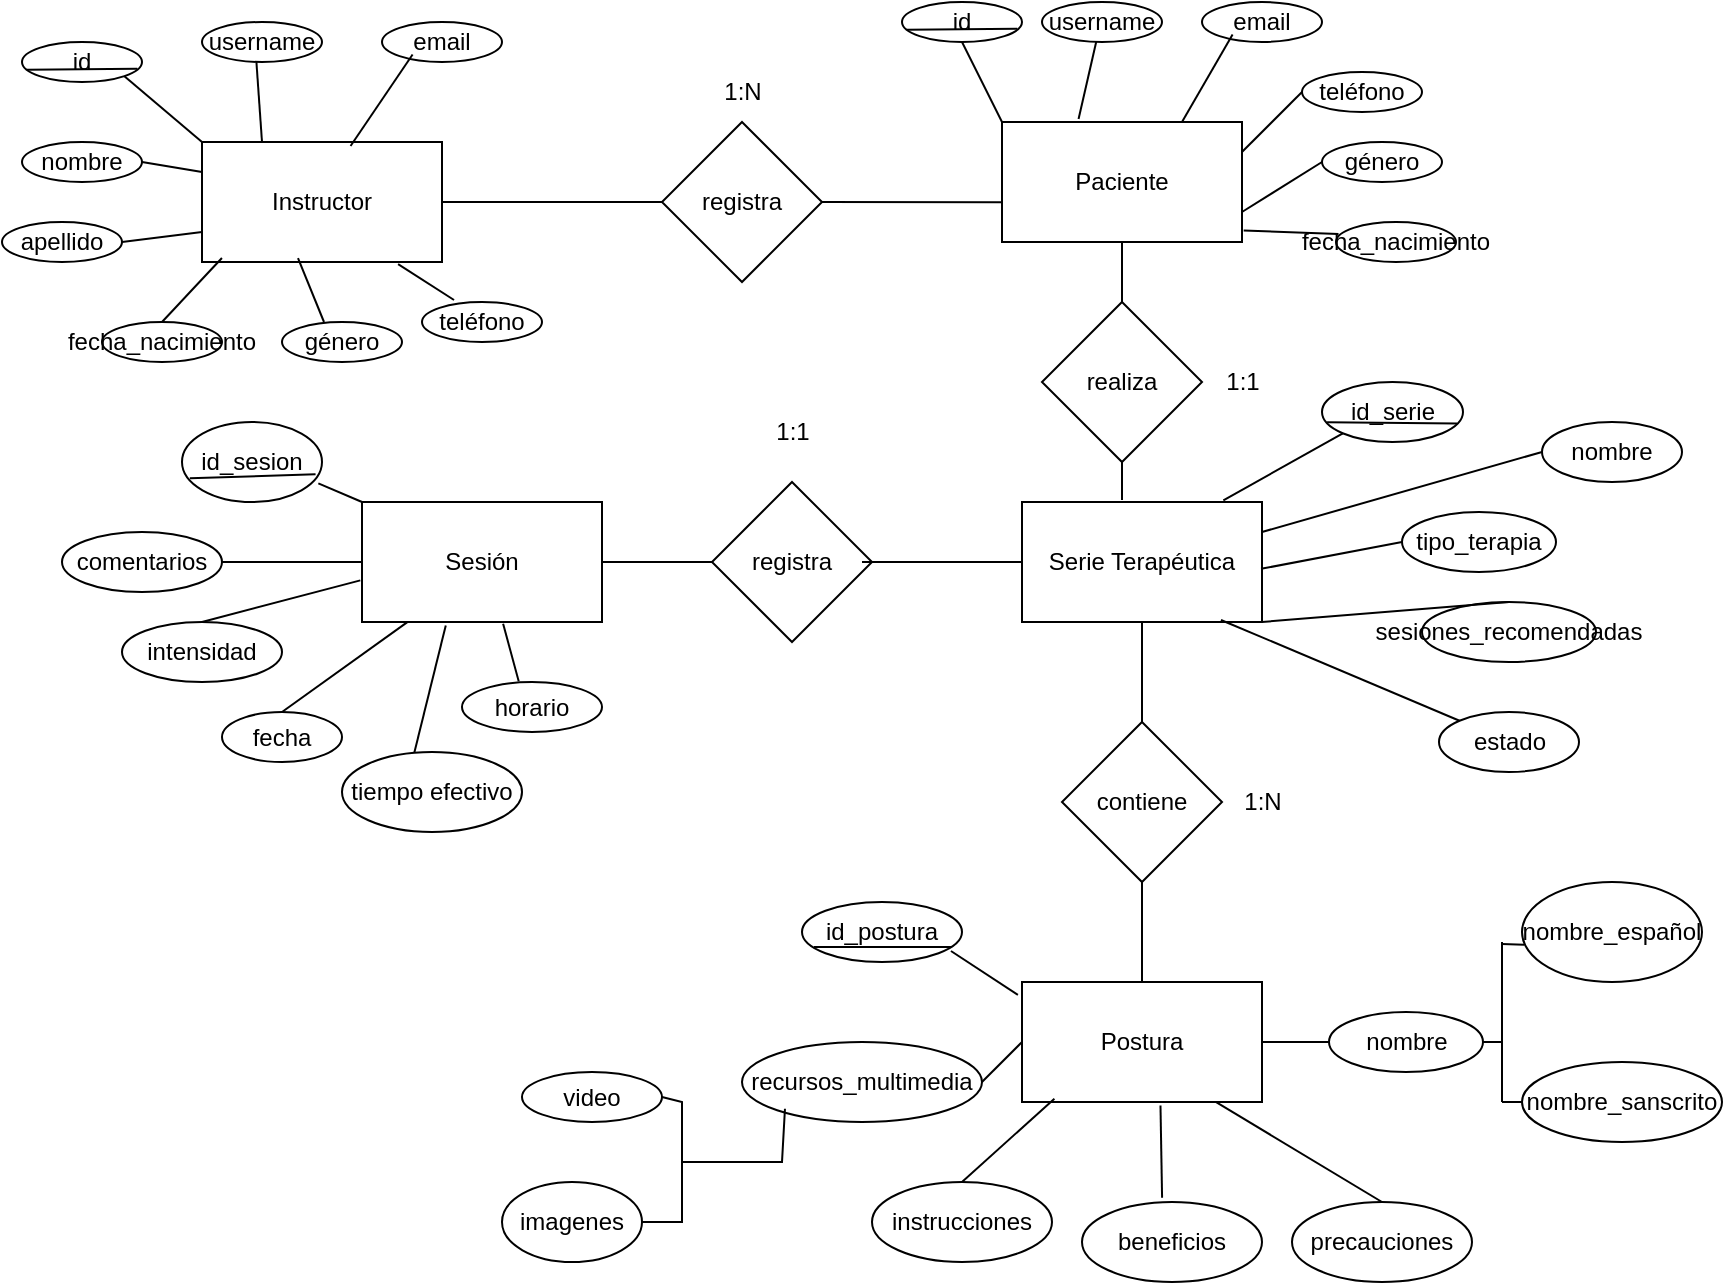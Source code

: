 <mxfile version="26.2.2" pages="3">
  <diagram id="hl80BxIk7lKvt0uo5H6d" name="MER">
    <mxGraphModel dx="1320" dy="802" grid="1" gridSize="10" guides="1" tooltips="1" connect="1" arrows="1" fold="1" page="1" pageScale="1" pageWidth="827" pageHeight="1169" math="0" shadow="0">
      <root>
        <mxCell id="0" />
        <mxCell id="1" parent="0" />
        <mxCell id="XtS6do64I6r_2xd_z1LR-1" value="Instructor" style="rounded=0;whiteSpace=wrap;html=1;" vertex="1" parent="1">
          <mxGeometry x="200" y="160" width="120" height="60" as="geometry" />
        </mxCell>
        <mxCell id="XtS6do64I6r_2xd_z1LR-2" value="id" style="ellipse;whiteSpace=wrap;html=1;" vertex="1" parent="1">
          <mxGeometry x="110" y="110" width="60" height="20" as="geometry" />
        </mxCell>
        <mxCell id="XtS6do64I6r_2xd_z1LR-3" value="username" style="ellipse;whiteSpace=wrap;html=1;" vertex="1" parent="1">
          <mxGeometry x="200" y="100" width="60" height="20" as="geometry" />
        </mxCell>
        <mxCell id="XtS6do64I6r_2xd_z1LR-6" value="email" style="ellipse;whiteSpace=wrap;html=1;" vertex="1" parent="1">
          <mxGeometry x="290" y="100" width="60" height="20" as="geometry" />
        </mxCell>
        <mxCell id="XtS6do64I6r_2xd_z1LR-7" value="nombre" style="ellipse;whiteSpace=wrap;html=1;" vertex="1" parent="1">
          <mxGeometry x="110" y="160" width="60" height="20" as="geometry" />
        </mxCell>
        <mxCell id="XtS6do64I6r_2xd_z1LR-8" value="apellido" style="ellipse;whiteSpace=wrap;html=1;" vertex="1" parent="1">
          <mxGeometry x="100" y="200" width="60" height="20" as="geometry" />
        </mxCell>
        <mxCell id="XtS6do64I6r_2xd_z1LR-9" value="fecha_nacimiento" style="ellipse;whiteSpace=wrap;html=1;" vertex="1" parent="1">
          <mxGeometry x="150" y="250" width="60" height="20" as="geometry" />
        </mxCell>
        <mxCell id="XtS6do64I6r_2xd_z1LR-11" value="género" style="ellipse;whiteSpace=wrap;html=1;" vertex="1" parent="1">
          <mxGeometry x="240" y="250" width="60" height="20" as="geometry" />
        </mxCell>
        <mxCell id="XtS6do64I6r_2xd_z1LR-12" value="teléfono" style="ellipse;whiteSpace=wrap;html=1;" vertex="1" parent="1">
          <mxGeometry x="310" y="240" width="60" height="20" as="geometry" />
        </mxCell>
        <mxCell id="XtS6do64I6r_2xd_z1LR-13" value="" style="endArrow=none;html=1;rounded=0;entryX=0.817;entryY=1.017;entryDx=0;entryDy=0;entryPerimeter=0;exitX=0.267;exitY=-0.05;exitDx=0;exitDy=0;exitPerimeter=0;" edge="1" parent="1" source="XtS6do64I6r_2xd_z1LR-12" target="XtS6do64I6r_2xd_z1LR-1">
          <mxGeometry width="50" height="50" relative="1" as="geometry">
            <mxPoint x="390" y="300" as="sourcePoint" />
            <mxPoint x="440" y="250" as="targetPoint" />
          </mxGeometry>
        </mxCell>
        <mxCell id="XtS6do64I6r_2xd_z1LR-14" value="" style="endArrow=none;html=1;rounded=0;entryX=0.4;entryY=0.967;entryDx=0;entryDy=0;entryPerimeter=0;exitX=0.35;exitY=0;exitDx=0;exitDy=0;exitPerimeter=0;" edge="1" parent="1" source="XtS6do64I6r_2xd_z1LR-11" target="XtS6do64I6r_2xd_z1LR-1">
          <mxGeometry width="50" height="50" relative="1" as="geometry">
            <mxPoint x="390" y="300" as="sourcePoint" />
            <mxPoint x="440" y="250" as="targetPoint" />
          </mxGeometry>
        </mxCell>
        <mxCell id="XtS6do64I6r_2xd_z1LR-15" value="" style="endArrow=none;html=1;rounded=0;entryX=0.083;entryY=0.967;entryDx=0;entryDy=0;entryPerimeter=0;exitX=0.5;exitY=0;exitDx=0;exitDy=0;" edge="1" parent="1" source="XtS6do64I6r_2xd_z1LR-9" target="XtS6do64I6r_2xd_z1LR-1">
          <mxGeometry width="50" height="50" relative="1" as="geometry">
            <mxPoint x="390" y="300" as="sourcePoint" />
            <mxPoint x="440" y="250" as="targetPoint" />
          </mxGeometry>
        </mxCell>
        <mxCell id="XtS6do64I6r_2xd_z1LR-18" value="" style="endArrow=none;html=1;rounded=0;entryX=1;entryY=0.5;entryDx=0;entryDy=0;exitX=0;exitY=0.75;exitDx=0;exitDy=0;" edge="1" parent="1" source="XtS6do64I6r_2xd_z1LR-1" target="XtS6do64I6r_2xd_z1LR-8">
          <mxGeometry width="50" height="50" relative="1" as="geometry">
            <mxPoint x="390" y="300" as="sourcePoint" />
            <mxPoint x="440" y="250" as="targetPoint" />
          </mxGeometry>
        </mxCell>
        <mxCell id="XtS6do64I6r_2xd_z1LR-19" value="" style="endArrow=none;html=1;rounded=0;entryX=1;entryY=0.5;entryDx=0;entryDy=0;exitX=0;exitY=0.25;exitDx=0;exitDy=0;" edge="1" parent="1" source="XtS6do64I6r_2xd_z1LR-1" target="XtS6do64I6r_2xd_z1LR-7">
          <mxGeometry width="50" height="50" relative="1" as="geometry">
            <mxPoint x="390" y="300" as="sourcePoint" />
            <mxPoint x="440" y="250" as="targetPoint" />
          </mxGeometry>
        </mxCell>
        <mxCell id="XtS6do64I6r_2xd_z1LR-20" value="" style="endArrow=none;html=1;rounded=0;entryX=1;entryY=1;entryDx=0;entryDy=0;exitX=0;exitY=0;exitDx=0;exitDy=0;" edge="1" parent="1" source="XtS6do64I6r_2xd_z1LR-1" target="XtS6do64I6r_2xd_z1LR-2">
          <mxGeometry width="50" height="50" relative="1" as="geometry">
            <mxPoint x="390" y="300" as="sourcePoint" />
            <mxPoint x="440" y="250" as="targetPoint" />
          </mxGeometry>
        </mxCell>
        <mxCell id="XtS6do64I6r_2xd_z1LR-21" value="" style="endArrow=none;html=1;rounded=0;entryX=0.04;entryY=0.695;entryDx=0;entryDy=0;entryPerimeter=0;exitX=0.961;exitY=0.671;exitDx=0;exitDy=0;exitPerimeter=0;" edge="1" parent="1" source="XtS6do64I6r_2xd_z1LR-2" target="XtS6do64I6r_2xd_z1LR-2">
          <mxGeometry width="50" height="50" relative="1" as="geometry">
            <mxPoint x="390" y="300" as="sourcePoint" />
            <mxPoint x="440" y="250" as="targetPoint" />
          </mxGeometry>
        </mxCell>
        <mxCell id="XtS6do64I6r_2xd_z1LR-22" value="" style="endArrow=none;html=1;rounded=0;entryX=0.453;entryY=0.981;entryDx=0;entryDy=0;entryPerimeter=0;" edge="1" parent="1" target="XtS6do64I6r_2xd_z1LR-3">
          <mxGeometry width="50" height="50" relative="1" as="geometry">
            <mxPoint x="230" y="160" as="sourcePoint" />
            <mxPoint x="290" y="180" as="targetPoint" />
          </mxGeometry>
        </mxCell>
        <mxCell id="XtS6do64I6r_2xd_z1LR-23" value="" style="endArrow=none;html=1;rounded=0;entryX=0.255;entryY=0.814;entryDx=0;entryDy=0;entryPerimeter=0;exitX=0.619;exitY=0.033;exitDx=0;exitDy=0;exitPerimeter=0;" edge="1" parent="1" source="XtS6do64I6r_2xd_z1LR-1" target="XtS6do64I6r_2xd_z1LR-6">
          <mxGeometry width="50" height="50" relative="1" as="geometry">
            <mxPoint x="240" y="230" as="sourcePoint" />
            <mxPoint x="290" y="180" as="targetPoint" />
          </mxGeometry>
        </mxCell>
        <mxCell id="XtS6do64I6r_2xd_z1LR-24" value="registra" style="rhombus;whiteSpace=wrap;html=1;" vertex="1" parent="1">
          <mxGeometry x="430" y="150" width="80" height="80" as="geometry" />
        </mxCell>
        <mxCell id="XtS6do64I6r_2xd_z1LR-25" value="Paciente" style="rounded=0;whiteSpace=wrap;html=1;" vertex="1" parent="1">
          <mxGeometry x="600" y="150" width="120" height="60" as="geometry" />
        </mxCell>
        <mxCell id="XtS6do64I6r_2xd_z1LR-33" value="id" style="ellipse;whiteSpace=wrap;html=1;" vertex="1" parent="1">
          <mxGeometry x="550" y="90" width="60" height="20" as="geometry" />
        </mxCell>
        <mxCell id="XtS6do64I6r_2xd_z1LR-34" value="username" style="ellipse;whiteSpace=wrap;html=1;" vertex="1" parent="1">
          <mxGeometry x="620" y="90" width="60" height="20" as="geometry" />
        </mxCell>
        <mxCell id="XtS6do64I6r_2xd_z1LR-35" value="email" style="ellipse;whiteSpace=wrap;html=1;" vertex="1" parent="1">
          <mxGeometry x="700" y="90" width="60" height="20" as="geometry" />
        </mxCell>
        <mxCell id="XtS6do64I6r_2xd_z1LR-36" value="" style="endArrow=none;html=1;rounded=0;entryX=0.5;entryY=1;entryDx=0;entryDy=0;exitX=0;exitY=0;exitDx=0;exitDy=0;" edge="1" parent="1" target="XtS6do64I6r_2xd_z1LR-33" source="XtS6do64I6r_2xd_z1LR-25">
          <mxGeometry width="50" height="50" relative="1" as="geometry">
            <mxPoint x="710" y="170" as="sourcePoint" />
            <mxPoint x="950" y="260" as="targetPoint" />
          </mxGeometry>
        </mxCell>
        <mxCell id="XtS6do64I6r_2xd_z1LR-37" value="" style="endArrow=none;html=1;rounded=0;entryX=0.04;entryY=0.695;entryDx=0;entryDy=0;entryPerimeter=0;exitX=0.961;exitY=0.671;exitDx=0;exitDy=0;exitPerimeter=0;" edge="1" parent="1" source="XtS6do64I6r_2xd_z1LR-33" target="XtS6do64I6r_2xd_z1LR-33">
          <mxGeometry width="50" height="50" relative="1" as="geometry">
            <mxPoint x="900" y="310" as="sourcePoint" />
            <mxPoint x="950" y="260" as="targetPoint" />
          </mxGeometry>
        </mxCell>
        <mxCell id="XtS6do64I6r_2xd_z1LR-38" value="" style="endArrow=none;html=1;rounded=0;entryX=0.453;entryY=0.981;entryDx=0;entryDy=0;entryPerimeter=0;exitX=0.319;exitY=-0.025;exitDx=0;exitDy=0;exitPerimeter=0;" edge="1" parent="1" target="XtS6do64I6r_2xd_z1LR-34" source="XtS6do64I6r_2xd_z1LR-25">
          <mxGeometry width="50" height="50" relative="1" as="geometry">
            <mxPoint x="740" y="170" as="sourcePoint" />
            <mxPoint x="800" y="190" as="targetPoint" />
          </mxGeometry>
        </mxCell>
        <mxCell id="XtS6do64I6r_2xd_z1LR-39" value="" style="endArrow=none;html=1;rounded=0;entryX=0.255;entryY=0.814;entryDx=0;entryDy=0;entryPerimeter=0;exitX=0.75;exitY=0;exitDx=0;exitDy=0;" edge="1" parent="1" target="XtS6do64I6r_2xd_z1LR-35" source="XtS6do64I6r_2xd_z1LR-25">
          <mxGeometry width="50" height="50" relative="1" as="geometry">
            <mxPoint x="784" y="172" as="sourcePoint" />
            <mxPoint x="800" y="190" as="targetPoint" />
          </mxGeometry>
        </mxCell>
        <mxCell id="XtS6do64I6r_2xd_z1LR-40" value="fecha_nacimiento" style="ellipse;whiteSpace=wrap;html=1;" vertex="1" parent="1">
          <mxGeometry x="767" y="200" width="60" height="20" as="geometry" />
        </mxCell>
        <mxCell id="XtS6do64I6r_2xd_z1LR-41" value="género" style="ellipse;whiteSpace=wrap;html=1;" vertex="1" parent="1">
          <mxGeometry x="760" y="160" width="60" height="20" as="geometry" />
        </mxCell>
        <mxCell id="XtS6do64I6r_2xd_z1LR-42" value="teléfono" style="ellipse;whiteSpace=wrap;html=1;" vertex="1" parent="1">
          <mxGeometry x="750" y="125" width="60" height="20" as="geometry" />
        </mxCell>
        <mxCell id="XtS6do64I6r_2xd_z1LR-43" value="" style="endArrow=none;html=1;rounded=0;entryX=1;entryY=0.75;entryDx=0;entryDy=0;exitX=0;exitY=0.5;exitDx=0;exitDy=0;" edge="1" parent="1" source="XtS6do64I6r_2xd_z1LR-41" target="XtS6do64I6r_2xd_z1LR-25">
          <mxGeometry width="50" height="50" relative="1" as="geometry">
            <mxPoint x="863.72" y="344.07" as="sourcePoint" />
            <mxPoint x="721.72" y="262.07" as="targetPoint" />
          </mxGeometry>
        </mxCell>
        <mxCell id="XtS6do64I6r_2xd_z1LR-44" value="" style="endArrow=none;html=1;rounded=0;entryX=1.007;entryY=0.905;entryDx=0;entryDy=0;exitX=0.021;exitY=0.3;exitDx=0;exitDy=0;entryPerimeter=0;exitPerimeter=0;" edge="1" parent="1" source="XtS6do64I6r_2xd_z1LR-40" target="XtS6do64I6r_2xd_z1LR-25">
          <mxGeometry width="50" height="50" relative="1" as="geometry">
            <mxPoint x="863.72" y="344.07" as="sourcePoint" />
            <mxPoint x="616.28" y="205.93" as="targetPoint" />
          </mxGeometry>
        </mxCell>
        <mxCell id="XtS6do64I6r_2xd_z1LR-45" value="" style="endArrow=none;html=1;rounded=0;entryX=1;entryY=0.25;entryDx=0;entryDy=0;exitX=0;exitY=0.5;exitDx=0;exitDy=0;" edge="1" parent="1" source="XtS6do64I6r_2xd_z1LR-42" target="XtS6do64I6r_2xd_z1LR-25">
          <mxGeometry width="50" height="50" relative="1" as="geometry">
            <mxPoint x="700" y="260" as="sourcePoint" />
            <mxPoint x="750" y="210" as="targetPoint" />
          </mxGeometry>
        </mxCell>
        <mxCell id="XtS6do64I6r_2xd_z1LR-46" value="" style="endArrow=none;html=1;rounded=0;entryX=0;entryY=0.5;entryDx=0;entryDy=0;exitX=1;exitY=0.5;exitDx=0;exitDy=0;" edge="1" parent="1" source="XtS6do64I6r_2xd_z1LR-1" target="XtS6do64I6r_2xd_z1LR-24">
          <mxGeometry width="50" height="50" relative="1" as="geometry">
            <mxPoint x="360" y="250" as="sourcePoint" />
            <mxPoint x="410" y="210" as="targetPoint" />
          </mxGeometry>
        </mxCell>
        <mxCell id="XtS6do64I6r_2xd_z1LR-47" value="" style="endArrow=none;html=1;rounded=0;entryX=0;entryY=0.669;entryDx=0;entryDy=0;entryPerimeter=0;exitX=1;exitY=0.5;exitDx=0;exitDy=0;" edge="1" parent="1" source="XtS6do64I6r_2xd_z1LR-24" target="XtS6do64I6r_2xd_z1LR-25">
          <mxGeometry width="50" height="50" relative="1" as="geometry">
            <mxPoint x="360" y="260" as="sourcePoint" />
            <mxPoint x="410" y="210" as="targetPoint" />
          </mxGeometry>
        </mxCell>
        <mxCell id="XtS6do64I6r_2xd_z1LR-48" value="1:N" style="text;html=1;align=center;verticalAlign=middle;resizable=0;points=[];autosize=1;strokeColor=none;fillColor=none;" vertex="1" parent="1">
          <mxGeometry x="450" y="120" width="40" height="30" as="geometry" />
        </mxCell>
        <mxCell id="XtS6do64I6r_2xd_z1LR-49" value="Serie Terapéutica" style="rounded=0;whiteSpace=wrap;html=1;" vertex="1" parent="1">
          <mxGeometry x="610" y="340" width="120" height="60" as="geometry" />
        </mxCell>
        <mxCell id="XtS6do64I6r_2xd_z1LR-50" value="nombre" style="ellipse;whiteSpace=wrap;html=1;" vertex="1" parent="1">
          <mxGeometry x="870" y="300" width="70" height="30" as="geometry" />
        </mxCell>
        <mxCell id="XtS6do64I6r_2xd_z1LR-51" value="" style="endArrow=none;html=1;rounded=0;entryX=0;entryY=0.5;entryDx=0;entryDy=0;exitX=1;exitY=0.25;exitDx=0;exitDy=0;" edge="1" parent="1" source="XtS6do64I6r_2xd_z1LR-49" target="XtS6do64I6r_2xd_z1LR-50">
          <mxGeometry width="50" height="50" relative="1" as="geometry">
            <mxPoint x="720" y="360" as="sourcePoint" />
            <mxPoint x="580" y="310" as="targetPoint" />
          </mxGeometry>
        </mxCell>
        <mxCell id="XtS6do64I6r_2xd_z1LR-53" value="tipo_terapia" style="ellipse;whiteSpace=wrap;html=1;" vertex="1" parent="1">
          <mxGeometry x="800" y="345" width="77" height="30" as="geometry" />
        </mxCell>
        <mxCell id="XtS6do64I6r_2xd_z1LR-54" value="" style="endArrow=none;html=1;rounded=0;entryX=0;entryY=0.5;entryDx=0;entryDy=0;exitX=0.996;exitY=0.557;exitDx=0;exitDy=0;exitPerimeter=0;" edge="1" parent="1" source="XtS6do64I6r_2xd_z1LR-49" target="XtS6do64I6r_2xd_z1LR-53">
          <mxGeometry width="50" height="50" relative="1" as="geometry">
            <mxPoint x="720" y="375" as="sourcePoint" />
            <mxPoint x="580" y="310" as="targetPoint" />
          </mxGeometry>
        </mxCell>
        <mxCell id="XtS6do64I6r_2xd_z1LR-55" value="sesiones_recomendadas" style="ellipse;whiteSpace=wrap;html=1;" vertex="1" parent="1">
          <mxGeometry x="810" y="390" width="87" height="30" as="geometry" />
        </mxCell>
        <mxCell id="XtS6do64I6r_2xd_z1LR-56" value="" style="endArrow=none;html=1;rounded=0;entryX=0.5;entryY=0;entryDx=0;entryDy=0;exitX=1;exitY=1;exitDx=0;exitDy=0;" edge="1" parent="1" source="XtS6do64I6r_2xd_z1LR-49" target="XtS6do64I6r_2xd_z1LR-55">
          <mxGeometry width="50" height="50" relative="1" as="geometry">
            <mxPoint x="650" y="400" as="sourcePoint" />
            <mxPoint x="700" y="350" as="targetPoint" />
          </mxGeometry>
        </mxCell>
        <mxCell id="XtS6do64I6r_2xd_z1LR-57" value="estado" style="ellipse;whiteSpace=wrap;html=1;" vertex="1" parent="1">
          <mxGeometry x="818.5" y="445" width="70" height="30" as="geometry" />
        </mxCell>
        <mxCell id="XtS6do64I6r_2xd_z1LR-58" value="" style="endArrow=none;html=1;rounded=0;entryX=0;entryY=0;entryDx=0;entryDy=0;exitX=0.829;exitY=0.983;exitDx=0;exitDy=0;exitPerimeter=0;" edge="1" parent="1" source="XtS6do64I6r_2xd_z1LR-49" target="XtS6do64I6r_2xd_z1LR-57">
          <mxGeometry width="50" height="50" relative="1" as="geometry">
            <mxPoint x="650" y="400" as="sourcePoint" />
            <mxPoint x="700" y="350" as="targetPoint" />
          </mxGeometry>
        </mxCell>
        <mxCell id="XtS6do64I6r_2xd_z1LR-59" value="realiza" style="rhombus;whiteSpace=wrap;html=1;" vertex="1" parent="1">
          <mxGeometry x="620" y="240" width="80" height="80" as="geometry" />
        </mxCell>
        <mxCell id="XtS6do64I6r_2xd_z1LR-60" value="" style="endArrow=none;html=1;rounded=0;entryX=0.5;entryY=1;entryDx=0;entryDy=0;exitX=0.5;exitY=0;exitDx=0;exitDy=0;" edge="1" parent="1" source="XtS6do64I6r_2xd_z1LR-59" target="XtS6do64I6r_2xd_z1LR-25">
          <mxGeometry width="50" height="50" relative="1" as="geometry">
            <mxPoint x="720" y="360" as="sourcePoint" />
            <mxPoint x="770" y="310" as="targetPoint" />
          </mxGeometry>
        </mxCell>
        <mxCell id="XtS6do64I6r_2xd_z1LR-61" value="" style="endArrow=none;html=1;rounded=0;entryX=0.5;entryY=1;entryDx=0;entryDy=0;" edge="1" parent="1" target="XtS6do64I6r_2xd_z1LR-59">
          <mxGeometry width="50" height="50" relative="1" as="geometry">
            <mxPoint x="660" y="339" as="sourcePoint" />
            <mxPoint x="770" y="310" as="targetPoint" />
          </mxGeometry>
        </mxCell>
        <mxCell id="XtS6do64I6r_2xd_z1LR-62" value="contiene" style="rhombus;whiteSpace=wrap;html=1;" vertex="1" parent="1">
          <mxGeometry x="630" y="450" width="80" height="80" as="geometry" />
        </mxCell>
        <mxCell id="XtS6do64I6r_2xd_z1LR-63" value="" style="endArrow=none;html=1;rounded=0;entryX=0.5;entryY=1;entryDx=0;entryDy=0;exitX=0.5;exitY=0;exitDx=0;exitDy=0;" edge="1" parent="1" source="XtS6do64I6r_2xd_z1LR-62" target="XtS6do64I6r_2xd_z1LR-49">
          <mxGeometry width="50" height="50" relative="1" as="geometry">
            <mxPoint x="720" y="570" as="sourcePoint" />
            <mxPoint x="770" y="520" as="targetPoint" />
          </mxGeometry>
        </mxCell>
        <mxCell id="XtS6do64I6r_2xd_z1LR-64" value="1:1" style="text;html=1;align=center;verticalAlign=middle;resizable=0;points=[];autosize=1;strokeColor=none;fillColor=none;" vertex="1" parent="1">
          <mxGeometry x="700" y="265" width="40" height="30" as="geometry" />
        </mxCell>
        <mxCell id="XtS6do64I6r_2xd_z1LR-65" value="1:N" style="text;html=1;align=center;verticalAlign=middle;resizable=0;points=[];autosize=1;strokeColor=none;fillColor=none;" vertex="1" parent="1">
          <mxGeometry x="710" y="475" width="40" height="30" as="geometry" />
        </mxCell>
        <mxCell id="XtS6do64I6r_2xd_z1LR-66" value="Postura" style="rounded=0;whiteSpace=wrap;html=1;" vertex="1" parent="1">
          <mxGeometry x="610" y="580" width="120" height="60" as="geometry" />
        </mxCell>
        <mxCell id="XtS6do64I6r_2xd_z1LR-67" value="" style="endArrow=none;html=1;rounded=0;entryX=0.5;entryY=1;entryDx=0;entryDy=0;exitX=0.5;exitY=0;exitDx=0;exitDy=0;" edge="1" parent="1" source="XtS6do64I6r_2xd_z1LR-66" target="XtS6do64I6r_2xd_z1LR-62">
          <mxGeometry width="50" height="50" relative="1" as="geometry">
            <mxPoint x="690" y="590" as="sourcePoint" />
            <mxPoint x="740" y="540" as="targetPoint" />
          </mxGeometry>
        </mxCell>
        <mxCell id="XtS6do64I6r_2xd_z1LR-68" value="nombre" style="ellipse;whiteSpace=wrap;html=1;" vertex="1" parent="1">
          <mxGeometry x="763.5" y="595" width="77" height="30" as="geometry" />
        </mxCell>
        <mxCell id="XtS6do64I6r_2xd_z1LR-69" value="" style="endArrow=none;html=1;rounded=0;entryX=0;entryY=0.5;entryDx=0;entryDy=0;exitX=1;exitY=0.5;exitDx=0;exitDy=0;" edge="1" parent="1" source="XtS6do64I6r_2xd_z1LR-66" target="XtS6do64I6r_2xd_z1LR-68">
          <mxGeometry width="50" height="50" relative="1" as="geometry">
            <mxPoint x="580" y="500" as="sourcePoint" />
            <mxPoint x="630" y="450" as="targetPoint" />
          </mxGeometry>
        </mxCell>
        <mxCell id="XtS6do64I6r_2xd_z1LR-70" value="" style="endArrow=none;html=1;rounded=0;" edge="1" parent="1">
          <mxGeometry width="50" height="50" relative="1" as="geometry">
            <mxPoint x="850" y="560" as="sourcePoint" />
            <mxPoint x="850" y="640" as="targetPoint" />
            <Array as="points">
              <mxPoint x="850" y="600" />
            </Array>
          </mxGeometry>
        </mxCell>
        <mxCell id="XtS6do64I6r_2xd_z1LR-71" value="" style="endArrow=none;html=1;rounded=0;exitX=0.012;exitY=0.628;exitDx=0;exitDy=0;exitPerimeter=0;" edge="1" parent="1" source="XtS6do64I6r_2xd_z1LR-73">
          <mxGeometry width="50" height="50" relative="1" as="geometry">
            <mxPoint x="870" y="560" as="sourcePoint" />
            <mxPoint x="850" y="561" as="targetPoint" />
          </mxGeometry>
        </mxCell>
        <mxCell id="XtS6do64I6r_2xd_z1LR-72" value="" style="endArrow=none;html=1;rounded=0;exitX=0;exitY=0.5;exitDx=0;exitDy=0;" edge="1" parent="1" source="XtS6do64I6r_2xd_z1LR-74">
          <mxGeometry width="50" height="50" relative="1" as="geometry">
            <mxPoint x="870" y="640" as="sourcePoint" />
            <mxPoint x="850" y="640" as="targetPoint" />
          </mxGeometry>
        </mxCell>
        <mxCell id="XtS6do64I6r_2xd_z1LR-73" value="nombre_español" style="ellipse;whiteSpace=wrap;html=1;" vertex="1" parent="1">
          <mxGeometry x="860" y="530" width="90" height="50" as="geometry" />
        </mxCell>
        <mxCell id="XtS6do64I6r_2xd_z1LR-74" value="nombre_sanscrito" style="ellipse;whiteSpace=wrap;html=1;" vertex="1" parent="1">
          <mxGeometry x="860" y="620" width="100" height="40" as="geometry" />
        </mxCell>
        <mxCell id="XtS6do64I6r_2xd_z1LR-75" value="" style="endArrow=none;html=1;rounded=0;" edge="1" parent="1">
          <mxGeometry width="50" height="50" relative="1" as="geometry">
            <mxPoint x="840" y="610" as="sourcePoint" />
            <mxPoint x="850" y="610" as="targetPoint" />
          </mxGeometry>
        </mxCell>
        <mxCell id="XtS6do64I6r_2xd_z1LR-77" value="instrucciones" style="ellipse;whiteSpace=wrap;html=1;" vertex="1" parent="1">
          <mxGeometry x="535" y="680" width="90" height="40" as="geometry" />
        </mxCell>
        <mxCell id="XtS6do64I6r_2xd_z1LR-78" value="" style="endArrow=none;html=1;rounded=0;entryX=0.5;entryY=0;entryDx=0;entryDy=0;exitX=0.135;exitY=0.972;exitDx=0;exitDy=0;exitPerimeter=0;" edge="1" parent="1" source="XtS6do64I6r_2xd_z1LR-66" target="XtS6do64I6r_2xd_z1LR-77">
          <mxGeometry width="50" height="50" relative="1" as="geometry">
            <mxPoint x="660" y="650" as="sourcePoint" />
            <mxPoint x="710" y="600" as="targetPoint" />
          </mxGeometry>
        </mxCell>
        <mxCell id="XtS6do64I6r_2xd_z1LR-80" value="beneficios" style="ellipse;whiteSpace=wrap;html=1;" vertex="1" parent="1">
          <mxGeometry x="640" y="690" width="90" height="40" as="geometry" />
        </mxCell>
        <mxCell id="XtS6do64I6r_2xd_z1LR-81" value="" style="endArrow=none;html=1;rounded=0;entryX=0.445;entryY=-0.053;entryDx=0;entryDy=0;entryPerimeter=0;exitX=0.577;exitY=1.03;exitDx=0;exitDy=0;exitPerimeter=0;" edge="1" parent="1" source="XtS6do64I6r_2xd_z1LR-66" target="XtS6do64I6r_2xd_z1LR-80">
          <mxGeometry width="50" height="50" relative="1" as="geometry">
            <mxPoint x="660" y="650" as="sourcePoint" />
            <mxPoint x="710" y="600" as="targetPoint" />
          </mxGeometry>
        </mxCell>
        <mxCell id="XtS6do64I6r_2xd_z1LR-82" value="precauciones" style="ellipse;whiteSpace=wrap;html=1;" vertex="1" parent="1">
          <mxGeometry x="745" y="690" width="90" height="40" as="geometry" />
        </mxCell>
        <mxCell id="XtS6do64I6r_2xd_z1LR-83" value="" style="endArrow=none;html=1;rounded=0;entryX=0.5;entryY=0;entryDx=0;entryDy=0;exitX=0.809;exitY=1.001;exitDx=0;exitDy=0;exitPerimeter=0;" edge="1" parent="1" source="XtS6do64I6r_2xd_z1LR-66" target="XtS6do64I6r_2xd_z1LR-82">
          <mxGeometry width="50" height="50" relative="1" as="geometry">
            <mxPoint x="660" y="650" as="sourcePoint" />
            <mxPoint x="710" y="600" as="targetPoint" />
          </mxGeometry>
        </mxCell>
        <mxCell id="XtS6do64I6r_2xd_z1LR-84" value="recursos_multimedia" style="ellipse;whiteSpace=wrap;html=1;" vertex="1" parent="1">
          <mxGeometry x="470" y="610" width="120" height="40" as="geometry" />
        </mxCell>
        <mxCell id="XtS6do64I6r_2xd_z1LR-85" value="" style="endArrow=none;html=1;rounded=0;entryX=1;entryY=0.5;entryDx=0;entryDy=0;exitX=0;exitY=0.5;exitDx=0;exitDy=0;" edge="1" parent="1" source="XtS6do64I6r_2xd_z1LR-66" target="XtS6do64I6r_2xd_z1LR-84">
          <mxGeometry width="50" height="50" relative="1" as="geometry">
            <mxPoint x="660" y="650" as="sourcePoint" />
            <mxPoint x="710" y="600" as="targetPoint" />
          </mxGeometry>
        </mxCell>
        <mxCell id="XtS6do64I6r_2xd_z1LR-86" value="" style="endArrow=none;html=1;rounded=0;entryX=0.179;entryY=0.835;entryDx=0;entryDy=0;entryPerimeter=0;" edge="1" parent="1" target="XtS6do64I6r_2xd_z1LR-84">
          <mxGeometry width="50" height="50" relative="1" as="geometry">
            <mxPoint x="440" y="670" as="sourcePoint" />
            <mxPoint x="490" y="690.0" as="targetPoint" />
            <Array as="points">
              <mxPoint x="490" y="670" />
            </Array>
          </mxGeometry>
        </mxCell>
        <mxCell id="XtS6do64I6r_2xd_z1LR-87" value="" style="endArrow=none;html=1;rounded=0;entryX=1;entryY=0.5;entryDx=0;entryDy=0;exitX=1;exitY=0.5;exitDx=0;exitDy=0;" edge="1" parent="1" source="XtS6do64I6r_2xd_z1LR-91" target="XtS6do64I6r_2xd_z1LR-90">
          <mxGeometry width="50" height="50" relative="1" as="geometry">
            <mxPoint x="430" y="700" as="sourcePoint" />
            <mxPoint x="430" y="640" as="targetPoint" />
            <Array as="points">
              <mxPoint x="440" y="700" />
              <mxPoint x="440" y="640" />
            </Array>
          </mxGeometry>
        </mxCell>
        <mxCell id="XtS6do64I6r_2xd_z1LR-90" value="video" style="ellipse;whiteSpace=wrap;html=1;" vertex="1" parent="1">
          <mxGeometry x="360" y="625" width="70" height="25" as="geometry" />
        </mxCell>
        <mxCell id="XtS6do64I6r_2xd_z1LR-91" value="imagenes" style="ellipse;whiteSpace=wrap;html=1;" vertex="1" parent="1">
          <mxGeometry x="350" y="680" width="70" height="40" as="geometry" />
        </mxCell>
        <mxCell id="XtS6do64I6r_2xd_z1LR-93" value="Sesión" style="rounded=0;whiteSpace=wrap;html=1;" vertex="1" parent="1">
          <mxGeometry x="280" y="340" width="120" height="60" as="geometry" />
        </mxCell>
        <mxCell id="XtS6do64I6r_2xd_z1LR-94" value="fecha" style="ellipse;whiteSpace=wrap;html=1;" vertex="1" parent="1">
          <mxGeometry x="210" y="445" width="60" height="25" as="geometry" />
        </mxCell>
        <mxCell id="XtS6do64I6r_2xd_z1LR-95" value="" style="endArrow=none;html=1;rounded=0;entryX=0.189;entryY=1.001;entryDx=0;entryDy=0;entryPerimeter=0;exitX=0.5;exitY=0;exitDx=0;exitDy=0;" edge="1" parent="1" source="XtS6do64I6r_2xd_z1LR-94" target="XtS6do64I6r_2xd_z1LR-93">
          <mxGeometry width="50" height="50" relative="1" as="geometry">
            <mxPoint x="550" y="430" as="sourcePoint" />
            <mxPoint x="600" y="380" as="targetPoint" />
          </mxGeometry>
        </mxCell>
        <mxCell id="XtS6do64I6r_2xd_z1LR-97" value="horario" style="ellipse;whiteSpace=wrap;html=1;" vertex="1" parent="1">
          <mxGeometry x="330" y="430" width="70" height="25" as="geometry" />
        </mxCell>
        <mxCell id="XtS6do64I6r_2xd_z1LR-98" value="" style="endArrow=none;html=1;rounded=0;entryX=0.588;entryY=1.015;entryDx=0;entryDy=0;entryPerimeter=0;exitX=0.405;exitY=-0.016;exitDx=0;exitDy=0;exitPerimeter=0;" edge="1" parent="1" source="XtS6do64I6r_2xd_z1LR-97" target="XtS6do64I6r_2xd_z1LR-93">
          <mxGeometry width="50" height="50" relative="1" as="geometry">
            <mxPoint x="550" y="430" as="sourcePoint" />
            <mxPoint x="600" y="380" as="targetPoint" />
          </mxGeometry>
        </mxCell>
        <mxCell id="XtS6do64I6r_2xd_z1LR-99" value="intensidad" style="ellipse;whiteSpace=wrap;html=1;" vertex="1" parent="1">
          <mxGeometry x="160" y="400" width="80" height="30" as="geometry" />
        </mxCell>
        <mxCell id="XtS6do64I6r_2xd_z1LR-100" value="" style="endArrow=none;html=1;rounded=0;entryX=0.5;entryY=0;entryDx=0;entryDy=0;exitX=-0.007;exitY=0.653;exitDx=0;exitDy=0;exitPerimeter=0;" edge="1" parent="1" source="XtS6do64I6r_2xd_z1LR-93" target="XtS6do64I6r_2xd_z1LR-99">
          <mxGeometry width="50" height="50" relative="1" as="geometry">
            <mxPoint x="450" y="430" as="sourcePoint" />
            <mxPoint x="500" y="380" as="targetPoint" />
          </mxGeometry>
        </mxCell>
        <mxCell id="XtS6do64I6r_2xd_z1LR-101" value="comentarios" style="ellipse;whiteSpace=wrap;html=1;" vertex="1" parent="1">
          <mxGeometry x="130" y="355" width="80" height="30" as="geometry" />
        </mxCell>
        <mxCell id="XtS6do64I6r_2xd_z1LR-102" value="" style="endArrow=none;html=1;rounded=0;entryX=1;entryY=0.5;entryDx=0;entryDy=0;exitX=0;exitY=0.5;exitDx=0;exitDy=0;exitPerimeter=0;" edge="1" parent="1" source="XtS6do64I6r_2xd_z1LR-93" target="XtS6do64I6r_2xd_z1LR-101">
          <mxGeometry width="50" height="50" relative="1" as="geometry">
            <mxPoint x="450" y="430" as="sourcePoint" />
            <mxPoint x="500" y="380" as="targetPoint" />
          </mxGeometry>
        </mxCell>
        <mxCell id="XtS6do64I6r_2xd_z1LR-103" value="registra" style="rhombus;whiteSpace=wrap;html=1;" vertex="1" parent="1">
          <mxGeometry x="455" y="330" width="80" height="80" as="geometry" />
        </mxCell>
        <mxCell id="XtS6do64I6r_2xd_z1LR-104" value="tiempo efectivo" style="ellipse;whiteSpace=wrap;html=1;" vertex="1" parent="1">
          <mxGeometry x="270" y="465" width="90" height="40" as="geometry" />
        </mxCell>
        <mxCell id="XtS6do64I6r_2xd_z1LR-105" value="" style="endArrow=none;html=1;rounded=0;entryX=0.349;entryY=1.03;entryDx=0;entryDy=0;entryPerimeter=0;exitX=0.402;exitY=0.007;exitDx=0;exitDy=0;exitPerimeter=0;" edge="1" parent="1" source="XtS6do64I6r_2xd_z1LR-104" target="XtS6do64I6r_2xd_z1LR-93">
          <mxGeometry width="50" height="50" relative="1" as="geometry">
            <mxPoint x="450" y="430" as="sourcePoint" />
            <mxPoint x="500" y="380" as="targetPoint" />
          </mxGeometry>
        </mxCell>
        <mxCell id="XtS6do64I6r_2xd_z1LR-106" value="1:1" style="text;html=1;align=center;verticalAlign=middle;resizable=0;points=[];autosize=1;strokeColor=none;fillColor=none;" vertex="1" parent="1">
          <mxGeometry x="475" y="290" width="40" height="30" as="geometry" />
        </mxCell>
        <mxCell id="XtS6do64I6r_2xd_z1LR-107" value="" style="endArrow=none;html=1;rounded=0;entryX=0;entryY=0.5;entryDx=0;entryDy=0;" edge="1" parent="1" target="XtS6do64I6r_2xd_z1LR-49">
          <mxGeometry width="50" height="50" relative="1" as="geometry">
            <mxPoint x="530" y="370" as="sourcePoint" />
            <mxPoint x="480" y="330" as="targetPoint" />
          </mxGeometry>
        </mxCell>
        <mxCell id="XtS6do64I6r_2xd_z1LR-108" value="" style="endArrow=none;html=1;rounded=0;entryX=0;entryY=0.5;entryDx=0;entryDy=0;exitX=1;exitY=0.5;exitDx=0;exitDy=0;" edge="1" parent="1" source="XtS6do64I6r_2xd_z1LR-93" target="XtS6do64I6r_2xd_z1LR-103">
          <mxGeometry width="50" height="50" relative="1" as="geometry">
            <mxPoint x="430" y="380" as="sourcePoint" />
            <mxPoint x="480" y="330" as="targetPoint" />
          </mxGeometry>
        </mxCell>
        <mxCell id="XtS6do64I6r_2xd_z1LR-109" value="id_serie" style="ellipse;whiteSpace=wrap;html=1;" vertex="1" parent="1">
          <mxGeometry x="760" y="280" width="70.5" height="30" as="geometry" />
        </mxCell>
        <mxCell id="XtS6do64I6r_2xd_z1LR-110" value="" style="endArrow=none;html=1;rounded=0;entryX=0;entryY=1;entryDx=0;entryDy=0;exitX=0.839;exitY=-0.014;exitDx=0;exitDy=0;exitPerimeter=0;" edge="1" parent="1" source="XtS6do64I6r_2xd_z1LR-49" target="XtS6do64I6r_2xd_z1LR-109">
          <mxGeometry width="50" height="50" relative="1" as="geometry">
            <mxPoint x="630" y="350" as="sourcePoint" />
            <mxPoint x="680" y="300" as="targetPoint" />
          </mxGeometry>
        </mxCell>
        <mxCell id="XtS6do64I6r_2xd_z1LR-111" value="" style="endArrow=none;html=1;rounded=0;entryX=0.959;entryY=0.691;entryDx=0;entryDy=0;entryPerimeter=0;exitX=0.036;exitY=0.671;exitDx=0;exitDy=0;exitPerimeter=0;" edge="1" parent="1" source="XtS6do64I6r_2xd_z1LR-109" target="XtS6do64I6r_2xd_z1LR-109">
          <mxGeometry width="50" height="50" relative="1" as="geometry">
            <mxPoint x="630" y="350" as="sourcePoint" />
            <mxPoint x="680" y="300" as="targetPoint" />
          </mxGeometry>
        </mxCell>
        <mxCell id="XtS6do64I6r_2xd_z1LR-112" value="id_postura" style="ellipse;whiteSpace=wrap;html=1;" vertex="1" parent="1">
          <mxGeometry x="500" y="540" width="80" height="30" as="geometry" />
        </mxCell>
        <mxCell id="XtS6do64I6r_2xd_z1LR-113" value="" style="endArrow=none;html=1;rounded=0;entryX=0.075;entryY=0.75;entryDx=0;entryDy=0;entryPerimeter=0;exitX=0.938;exitY=0.75;exitDx=0;exitDy=0;exitPerimeter=0;" edge="1" parent="1" source="XtS6do64I6r_2xd_z1LR-112" target="XtS6do64I6r_2xd_z1LR-112">
          <mxGeometry width="50" height="50" relative="1" as="geometry">
            <mxPoint x="590" y="670" as="sourcePoint" />
            <mxPoint x="640" y="620" as="targetPoint" />
          </mxGeometry>
        </mxCell>
        <mxCell id="XtS6do64I6r_2xd_z1LR-114" value="" style="endArrow=none;html=1;rounded=0;entryX=0.931;entryY=0.817;entryDx=0;entryDy=0;entryPerimeter=0;exitX=-0.017;exitY=0.108;exitDx=0;exitDy=0;exitPerimeter=0;" edge="1" parent="1" source="XtS6do64I6r_2xd_z1LR-66" target="XtS6do64I6r_2xd_z1LR-112">
          <mxGeometry width="50" height="50" relative="1" as="geometry">
            <mxPoint x="510" y="640" as="sourcePoint" />
            <mxPoint x="560" y="590" as="targetPoint" />
          </mxGeometry>
        </mxCell>
        <mxCell id="XtS6do64I6r_2xd_z1LR-115" value="id_sesion" style="ellipse;whiteSpace=wrap;html=1;" vertex="1" parent="1">
          <mxGeometry x="190" y="300" width="70" height="40" as="geometry" />
        </mxCell>
        <mxCell id="XtS6do64I6r_2xd_z1LR-116" value="" style="endArrow=none;html=1;rounded=0;entryX=0.974;entryY=0.767;entryDx=0;entryDy=0;entryPerimeter=0;exitX=0;exitY=0;exitDx=0;exitDy=0;" edge="1" parent="1" source="XtS6do64I6r_2xd_z1LR-93" target="XtS6do64I6r_2xd_z1LR-115">
          <mxGeometry width="50" height="50" relative="1" as="geometry">
            <mxPoint x="490" y="460" as="sourcePoint" />
            <mxPoint x="250" y="350" as="targetPoint" />
          </mxGeometry>
        </mxCell>
        <mxCell id="XtS6do64I6r_2xd_z1LR-117" value="" style="endArrow=none;html=1;rounded=0;entryX=0.056;entryY=0.703;entryDx=0;entryDy=0;entryPerimeter=0;exitX=0.954;exitY=0.653;exitDx=0;exitDy=0;exitPerimeter=0;" edge="1" parent="1" source="XtS6do64I6r_2xd_z1LR-115" target="XtS6do64I6r_2xd_z1LR-115">
          <mxGeometry width="50" height="50" relative="1" as="geometry">
            <mxPoint x="320" y="410" as="sourcePoint" />
            <mxPoint x="370" y="360" as="targetPoint" />
          </mxGeometry>
        </mxCell>
      </root>
    </mxGraphModel>
  </diagram>
  <diagram id="CunHFOeumfRfW0Pd2y7j" name="GrafoRelacional">
    <mxGraphModel dx="2147" dy="802" grid="1" gridSize="10" guides="1" tooltips="1" connect="1" arrows="1" fold="1" page="1" pageScale="1" pageWidth="827" pageHeight="1169" math="0" shadow="0">
      <root>
        <mxCell id="0" />
        <mxCell id="1" parent="0" />
        <mxCell id="UOQHR2iymodm6oJxKCAc-1" value="&lt;font style=&quot;font-size: 18px;&quot;&gt;&lt;b&gt;Instructor (id, &lt;/b&gt;username, email, nombre, apellido, fecha_nacimiento, género, teléfono&lt;b&gt;)&lt;/b&gt;&lt;/font&gt;" style="text;html=1;align=center;verticalAlign=middle;whiteSpace=wrap;rounded=0;" vertex="1" parent="1">
          <mxGeometry x="40" y="110" width="780" height="80" as="geometry" />
        </mxCell>
        <mxCell id="UOQHR2iymodm6oJxKCAc-2" value="" style="endArrow=none;html=1;rounded=0;" edge="1" parent="1">
          <mxGeometry width="50" height="50" relative="1" as="geometry">
            <mxPoint x="170" y="160" as="sourcePoint" />
            <mxPoint x="200" y="160" as="targetPoint" />
          </mxGeometry>
        </mxCell>
        <mxCell id="UOQHR2iymodm6oJxKCAc-3" value="&lt;span style=&quot;font-size: 18px;&quot;&gt;&lt;b&gt;Paciente (id, &lt;/b&gt;username, email, teléfono, género, fecha_nacimiento, id_instructor&lt;b&gt;)&lt;/b&gt;&lt;/span&gt;" style="text;html=1;align=center;verticalAlign=middle;whiteSpace=wrap;rounded=0;" vertex="1" parent="1">
          <mxGeometry x="20" y="190" width="780" height="80" as="geometry" />
        </mxCell>
        <mxCell id="UOQHR2iymodm6oJxKCAc-4" value="&lt;span style=&quot;font-size: 18px;&quot;&gt;&lt;b&gt;SerieTerapéutica(id_serie, &lt;/b&gt;nombre, tipo_terapia, sesiones_recomendadas, estado, id_paciente&lt;b&gt;)&lt;/b&gt;&lt;/span&gt;" style="text;html=1;align=center;verticalAlign=middle;whiteSpace=wrap;rounded=0;" vertex="1" parent="1">
          <mxGeometry x="24" y="290" width="780" height="80" as="geometry" />
        </mxCell>
        <mxCell id="UOQHR2iymodm6oJxKCAc-5" value="" style="endArrow=none;html=1;rounded=0;" edge="1" parent="1">
          <mxGeometry width="50" height="50" relative="1" as="geometry">
            <mxPoint x="170" y="340" as="sourcePoint" />
            <mxPoint x="240" y="340" as="targetPoint" />
          </mxGeometry>
        </mxCell>
        <mxCell id="UOQHR2iymodm6oJxKCAc-6" value="&lt;span style=&quot;font-size: 18px;&quot;&gt;&lt;b&gt;Sesión(id_sesión, &lt;/b&gt;comentarios, intensidad, fecha, horario, tiempo_efectivo, id_serie&lt;b&gt;)&lt;/b&gt;&lt;/span&gt;" style="text;html=1;align=center;verticalAlign=middle;whiteSpace=wrap;rounded=0;" vertex="1" parent="1">
          <mxGeometry x="30" y="390" width="780" height="80" as="geometry" />
        </mxCell>
        <mxCell id="W0kHgA9Uwe1fdd5YTHPq-1" value="&lt;span style=&quot;font-size: 18px;&quot;&gt;&lt;b&gt;Postura(id_postura, &lt;/b&gt;nombre, nombre_español, nombre_sanscrito, instrucciones, beneficios, precauciones, video, imágenes, id_serie&lt;b&gt;)&lt;/b&gt;&lt;/span&gt;" style="text;html=1;align=center;verticalAlign=middle;whiteSpace=wrap;rounded=0;" vertex="1" parent="1">
          <mxGeometry x="-60" y="470" width="1360" height="80" as="geometry" />
        </mxCell>
        <mxCell id="W0kHgA9Uwe1fdd5YTHPq-2" value="" style="endArrow=classic;html=1;rounded=0;exitX=0.91;exitY=0.375;exitDx=0;exitDy=0;exitPerimeter=0;entryX=0;entryY=0.5;entryDx=0;entryDy=0;" edge="1" parent="1" source="UOQHR2iymodm6oJxKCAc-6" target="UOQHR2iymodm6oJxKCAc-4">
          <mxGeometry width="50" height="50" relative="1" as="geometry">
            <mxPoint x="680.3" y="380" as="sourcePoint" />
            <mxPoint x="24" y="310.0" as="targetPoint" />
            <Array as="points">
              <mxPoint x="740" y="370" />
              <mxPoint x="360" y="370" />
              <mxPoint y="370" />
              <mxPoint y="330" />
            </Array>
          </mxGeometry>
        </mxCell>
        <mxCell id="W0kHgA9Uwe1fdd5YTHPq-3" value="" style="endArrow=classic;html=1;rounded=0;exitX=0.884;exitY=-0.009;exitDx=0;exitDy=0;exitPerimeter=0;entryX=0.051;entryY=0.5;entryDx=0;entryDy=0;entryPerimeter=0;" edge="1" parent="1" target="UOQHR2iymodm6oJxKCAc-1">
          <mxGeometry width="50" height="50" relative="1" as="geometry">
            <mxPoint x="709.52" y="219.28" as="sourcePoint" />
            <mxPoint x="30" y="150" as="targetPoint" />
            <Array as="points">
              <mxPoint x="710" y="200" />
              <mxPoint x="10" y="200" />
              <mxPoint x="10" y="150" />
            </Array>
          </mxGeometry>
        </mxCell>
        <mxCell id="W0kHgA9Uwe1fdd5YTHPq-4" value="" style="endArrow=classic;html=1;rounded=0;entryX=0.077;entryY=0.5;entryDx=0;entryDy=0;entryPerimeter=0;exitX=0.944;exitY=0.25;exitDx=0;exitDy=0;exitPerimeter=0;" edge="1" parent="1" source="UOQHR2iymodm6oJxKCAc-4" target="UOQHR2iymodm6oJxKCAc-3">
          <mxGeometry width="50" height="50" relative="1" as="geometry">
            <mxPoint x="760" y="290" as="sourcePoint" />
            <mxPoint x="-90" y="230" as="targetPoint" />
            <Array as="points">
              <mxPoint x="760" y="270" />
              <mxPoint x="-40" y="270" />
              <mxPoint x="-40" y="230" />
            </Array>
          </mxGeometry>
        </mxCell>
        <mxCell id="W0kHgA9Uwe1fdd5YTHPq-9" value="" style="endArrow=none;html=1;rounded=0;" edge="1" parent="1">
          <mxGeometry width="50" height="50" relative="1" as="geometry">
            <mxPoint x="210" y="440" as="sourcePoint" />
            <mxPoint x="150" y="440" as="targetPoint" />
          </mxGeometry>
        </mxCell>
        <mxCell id="W0kHgA9Uwe1fdd5YTHPq-10" value="" style="endArrow=none;html=1;rounded=0;exitX=0.228;exitY=0.625;exitDx=0;exitDy=0;exitPerimeter=0;" edge="1" parent="1" source="W0kHgA9Uwe1fdd5YTHPq-1">
          <mxGeometry width="50" height="50" relative="1" as="geometry">
            <mxPoint x="210" y="520" as="sourcePoint" />
            <mxPoint x="150" y="520" as="targetPoint" />
          </mxGeometry>
        </mxCell>
        <mxCell id="W0kHgA9Uwe1fdd5YTHPq-12" value="" style="endArrow=classic;html=1;rounded=0;exitX=0.868;exitY=0;exitDx=0;exitDy=0;exitPerimeter=0;entryX=0.136;entryY=0.25;entryDx=0;entryDy=0;entryPerimeter=0;" edge="1" parent="1" source="W0kHgA9Uwe1fdd5YTHPq-1" target="UOQHR2iymodm6oJxKCAc-4">
          <mxGeometry width="50" height="50" relative="1" as="geometry">
            <mxPoint x="1130" y="460" as="sourcePoint" />
            <mxPoint x="920" y="290" as="targetPoint" />
            <Array as="points">
              <mxPoint x="1120" y="290" />
              <mxPoint x="130" y="290" />
            </Array>
          </mxGeometry>
        </mxCell>
      </root>
    </mxGraphModel>
  </diagram>
  <diagram id="yPxyJZ8AM_hMuL3Unpa9" name="gitflow">
    <mxGraphModel dx="1474" dy="384" grid="1" gridSize="10" guides="1" tooltips="1" connect="1" arrows="1" fold="1" page="1" pageScale="1" pageWidth="850" pageHeight="1100" math="0" shadow="0">
      <root>
        <mxCell id="0" />
        <mxCell id="1" parent="0" />
        <mxCell id="22" value="|" style="edgeStyle=orthogonalEdgeStyle;rounded=1;orthogonalLoop=1;jettySize=auto;html=1;dashed=1;endArrow=none;endFill=0;fillColor=#e1d5e7;strokeColor=#9673a6;entryX=1;entryY=0.75;entryDx=0;entryDy=0;exitX=0.5;exitY=0;exitDx=0;exitDy=0;" parent="1" source="E7HR_DA_lCIZkNPOVF9v-210" target="E7HR_DA_lCIZkNPOVF9v-181" edge="1">
          <mxGeometry relative="1" as="geometry">
            <Array as="points">
              <mxPoint x="-310" y="80" />
              <mxPoint x="-500" y="80" />
            </Array>
            <mxPoint x="-310" y="90" as="sourcePoint" />
            <mxPoint x="10" y="230" as="targetPoint" />
          </mxGeometry>
        </mxCell>
        <mxCell id="4" value="1.0" style="ellipse;whiteSpace=wrap;html=1;aspect=fixed;fillColor=#dae8fc;strokeColor=#6c8ebf;fontStyle=1;labelPosition=center;verticalLabelPosition=top;align=center;verticalAlign=bottom;fontColor=#0066CC;" parent="1" vertex="1">
          <mxGeometry x="-10" y="150" width="20" height="20" as="geometry" />
        </mxCell>
        <mxCell id="7" value="main" style="text;html=1;strokeColor=#6c8ebf;fillColor=#dae8fc;align=center;verticalAlign=middle;whiteSpace=wrap;rounded=0;" parent="1" vertex="1">
          <mxGeometry x="-590" y="150" width="90" height="20" as="geometry" />
        </mxCell>
        <mxCell id="E7HR_DA_lCIZkNPOVF9v-179" value="develop" style="text;html=1;strokeColor=#666666;fillColor=#f5f5f5;align=center;verticalAlign=middle;whiteSpace=wrap;rounded=0;fontColor=#333333;" vertex="1" parent="1">
          <mxGeometry x="-590" y="110" width="90" height="20" as="geometry" />
        </mxCell>
        <mxCell id="E7HR_DA_lCIZkNPOVF9v-181" value="Features" style="text;html=1;strokeColor=#9673a6;fillColor=#e1d5e7;align=center;verticalAlign=middle;whiteSpace=wrap;rounded=0;" vertex="1" parent="1">
          <mxGeometry x="-590" y="70" width="90" height="20" as="geometry" />
        </mxCell>
        <mxCell id="E7HR_DA_lCIZkNPOVF9v-193" value="Documentos" style="text;html=1;strokeColor=#d79b00;fillColor=#ffe6cc;align=center;verticalAlign=middle;whiteSpace=wrap;rounded=0;" vertex="1" parent="1">
          <mxGeometry x="-590" y="30" width="90" height="20" as="geometry" />
        </mxCell>
        <mxCell id="E7HR_DA_lCIZkNPOVF9v-194" style="edgeStyle=orthogonalEdgeStyle;rounded=0;orthogonalLoop=1;jettySize=auto;html=1;exitX=0.5;exitY=1;exitDx=0;exitDy=0;" edge="1" parent="1" source="E7HR_DA_lCIZkNPOVF9v-179" target="E7HR_DA_lCIZkNPOVF9v-179">
          <mxGeometry relative="1" as="geometry" />
        </mxCell>
        <mxCell id="E7HR_DA_lCIZkNPOVF9v-205" value="" style="ellipse;whiteSpace=wrap;html=1;aspect=fixed;fillColor=#dae8fc;strokeColor=#6c8ebf;" vertex="1" parent="1">
          <mxGeometry x="-280" y="150" width="20" height="20" as="geometry" />
        </mxCell>
        <mxCell id="E7HR_DA_lCIZkNPOVF9v-201" value="" style="ellipse;whiteSpace=wrap;html=1;aspect=fixed;fillColor=#e1d5e7;strokeColor=#9673a6;" vertex="1" parent="1">
          <mxGeometry x="-445" y="70" width="20" height="20" as="geometry" />
        </mxCell>
        <mxCell id="E7HR_DA_lCIZkNPOVF9v-212" value="" style="edgeStyle=orthogonalEdgeStyle;rounded=1;orthogonalLoop=1;jettySize=auto;html=1;dashed=1;endArrow=none;endFill=0;fillColor=#fff2cc;strokeColor=#d6b656;exitX=1;exitY=0.25;exitDx=0;exitDy=0;entryX=0;entryY=0.825;entryDx=0;entryDy=0;entryPerimeter=0;" edge="1" parent="1" source="E7HR_DA_lCIZkNPOVF9v-193" target="E7HR_DA_lCIZkNPOVF9v-188">
          <mxGeometry relative="1" as="geometry">
            <Array as="points">
              <mxPoint x="-500" y="40" />
              <mxPoint x="-460" y="40" />
            </Array>
            <mxPoint x="-500" y="35" as="sourcePoint" />
            <mxPoint x="0.07" y="98.49" as="targetPoint" />
          </mxGeometry>
        </mxCell>
        <mxCell id="E7HR_DA_lCIZkNPOVF9v-215" value="" style="endArrow=none;dashed=1;html=1;fillColor=#dae8fc;strokeColor=#6c8ebf;exitX=1;exitY=0.5;exitDx=0;exitDy=0;" edge="1" parent="1" source="E7HR_DA_lCIZkNPOVF9v-179" target="E7HR_DA_lCIZkNPOVF9v-210">
          <mxGeometry width="50" height="50" relative="1" as="geometry">
            <mxPoint x="-500" y="120" as="sourcePoint" />
            <mxPoint x="-300" y="130" as="targetPoint" />
            <Array as="points" />
          </mxGeometry>
        </mxCell>
        <mxCell id="E7HR_DA_lCIZkNPOVF9v-210" value="" style="ellipse;whiteSpace=wrap;html=1;aspect=fixed;" vertex="1" parent="1">
          <mxGeometry x="-320" y="110" width="20" height="20" as="geometry" />
        </mxCell>
        <mxCell id="E7HR_DA_lCIZkNPOVF9v-217" value="" style="ellipse;whiteSpace=wrap;html=1;aspect=fixed;fillColor=#e1d5e7;strokeColor=#9673a6;" vertex="1" parent="1">
          <mxGeometry x="-400" y="70" width="20" height="20" as="geometry" />
        </mxCell>
        <mxCell id="E7HR_DA_lCIZkNPOVF9v-218" value="" style="ellipse;whiteSpace=wrap;html=1;aspect=fixed;fillColor=#e1d5e7;strokeColor=#9673a6;verticalAlign=top;fontStyle=1" vertex="1" parent="1">
          <mxGeometry x="-360" y="70" width="20" height="20" as="geometry" />
        </mxCell>
        <mxCell id="E7HR_DA_lCIZkNPOVF9v-220" value="" style="endArrow=none;dashed=1;html=1;fillColor=#dae8fc;strokeColor=#6c8ebf;entryX=0;entryY=0.5;entryDx=0;entryDy=0;" edge="1" parent="1" source="7" target="E7HR_DA_lCIZkNPOVF9v-205">
          <mxGeometry width="50" height="50" relative="1" as="geometry">
            <mxPoint x="-430" y="159" as="sourcePoint" />
            <mxPoint x="-370" y="159" as="targetPoint" />
          </mxGeometry>
        </mxCell>
        <mxCell id="E7HR_DA_lCIZkNPOVF9v-221" value="" style="endArrow=none;dashed=1;html=1;fillColor=#dae8fc;strokeColor=#6c8ebf;entryX=1;entryY=0.5;entryDx=0;entryDy=0;exitX=0.5;exitY=0;exitDx=0;exitDy=0;" edge="1" parent="1" source="E7HR_DA_lCIZkNPOVF9v-205" target="E7HR_DA_lCIZkNPOVF9v-210">
          <mxGeometry width="50" height="50" relative="1" as="geometry">
            <mxPoint x="-490" y="170" as="sourcePoint" />
            <mxPoint x="-290" y="170" as="targetPoint" />
            <Array as="points">
              <mxPoint x="-270" y="120" />
              <mxPoint x="-280" y="120" />
            </Array>
          </mxGeometry>
        </mxCell>
        <mxCell id="E7HR_DA_lCIZkNPOVF9v-222" value="" style="endArrow=none;dashed=1;html=1;fillColor=#dae8fc;strokeColor=#6c8ebf;entryX=0;entryY=0.5;entryDx=0;entryDy=0;" edge="1" parent="1" source="E7HR_DA_lCIZkNPOVF9v-256" target="4">
          <mxGeometry width="50" height="50" relative="1" as="geometry">
            <mxPoint x="-260" y="160" as="sourcePoint" />
            <mxPoint x="-40" y="160" as="targetPoint" />
          </mxGeometry>
        </mxCell>
        <mxCell id="E7HR_DA_lCIZkNPOVF9v-223" value="" style="edgeStyle=orthogonalEdgeStyle;rounded=1;orthogonalLoop=1;jettySize=auto;html=1;dashed=1;endArrow=none;endFill=0;fillColor=#fff2cc;strokeColor=#d6b656;" edge="1" parent="1" source="E7HR_DA_lCIZkNPOVF9v-245">
          <mxGeometry relative="1" as="geometry">
            <Array as="points">
              <mxPoint x="-20" y="40" />
              <mxPoint x="-20" y="40" />
            </Array>
            <mxPoint x="-450" y="40" as="sourcePoint" />
            <mxPoint y="40" as="targetPoint" />
          </mxGeometry>
        </mxCell>
        <mxCell id="E7HR_DA_lCIZkNPOVF9v-226" style="edgeStyle=orthogonalEdgeStyle;rounded=1;orthogonalLoop=1;jettySize=auto;html=1;dashed=1;endArrow=none;endFill=0;fillColor=#e1d5e7;strokeColor=#9673a6;" edge="1" parent="1" source="E7HR_DA_lCIZkNPOVF9v-251">
          <mxGeometry relative="1" as="geometry">
            <Array as="points">
              <mxPoint y="80" />
            </Array>
            <mxPoint x="-320" y="80" as="sourcePoint" />
            <mxPoint x="-40" y="80" as="targetPoint" />
          </mxGeometry>
        </mxCell>
        <mxCell id="E7HR_DA_lCIZkNPOVF9v-229" value="" style="endArrow=none;dashed=1;html=1;fillColor=#dae8fc;strokeColor=#6c8ebf;exitX=1;exitY=0.5;exitDx=0;exitDy=0;" edge="1" parent="1" source="E7HR_DA_lCIZkNPOVF9v-228">
          <mxGeometry width="50" height="50" relative="1" as="geometry">
            <mxPoint x="-270" y="120" as="sourcePoint" />
            <mxPoint x="-90" y="120" as="targetPoint" />
            <Array as="points" />
          </mxGeometry>
        </mxCell>
        <mxCell id="E7HR_DA_lCIZkNPOVF9v-236" value="" style="endArrow=none;dashed=1;html=1;fillColor=#dae8fc;strokeColor=#6c8ebf;exitX=1;exitY=0.5;exitDx=0;exitDy=0;" edge="1" parent="1" target="E7HR_DA_lCIZkNPOVF9v-227">
          <mxGeometry width="50" height="50" relative="1" as="geometry">
            <mxPoint x="-270" y="120" as="sourcePoint" />
            <mxPoint x="-90" y="120" as="targetPoint" />
            <Array as="points" />
          </mxGeometry>
        </mxCell>
        <mxCell id="E7HR_DA_lCIZkNPOVF9v-227" value="" style="ellipse;whiteSpace=wrap;html=1;aspect=fixed;" vertex="1" parent="1">
          <mxGeometry x="-210" y="110" width="20" height="20" as="geometry" />
        </mxCell>
        <mxCell id="E7HR_DA_lCIZkNPOVF9v-238" value="" style="edgeStyle=orthogonalEdgeStyle;rounded=1;orthogonalLoop=1;jettySize=auto;html=1;dashed=1;endArrow=none;endFill=0;fillColor=#e1d5e7;strokeColor=#9673a6;" edge="1" parent="1" target="E7HR_DA_lCIZkNPOVF9v-237">
          <mxGeometry relative="1" as="geometry">
            <Array as="points" />
            <mxPoint x="-320" y="80" as="sourcePoint" />
            <mxPoint y="90" as="targetPoint" />
          </mxGeometry>
        </mxCell>
        <mxCell id="E7HR_DA_lCIZkNPOVF9v-237" value="" style="ellipse;whiteSpace=wrap;html=1;aspect=fixed;fillColor=#e1d5e7;strokeColor=#9673a6;" vertex="1" parent="1">
          <mxGeometry x="-280" y="70" width="20" height="20" as="geometry" />
        </mxCell>
        <mxCell id="E7HR_DA_lCIZkNPOVF9v-243" value="" style="edgeStyle=orthogonalEdgeStyle;rounded=1;orthogonalLoop=1;jettySize=auto;html=1;dashed=1;endArrow=none;endFill=0;fillColor=#e1d5e7;strokeColor=#9673a6;" edge="1" parent="1" source="E7HR_DA_lCIZkNPOVF9v-237" target="E7HR_DA_lCIZkNPOVF9v-242">
          <mxGeometry relative="1" as="geometry">
            <Array as="points" />
            <mxPoint x="-240" y="80" as="sourcePoint" />
            <mxPoint y="90" as="targetPoint" />
          </mxGeometry>
        </mxCell>
        <mxCell id="E7HR_DA_lCIZkNPOVF9v-245" value="" style="ellipse;whiteSpace=wrap;html=1;aspect=fixed;fillColor=#ffe6cc;strokeColor=#d79b00;" vertex="1" parent="1">
          <mxGeometry x="-20" y="30" width="20" height="20" as="geometry" />
        </mxCell>
        <mxCell id="E7HR_DA_lCIZkNPOVF9v-247" value="" style="endArrow=none;dashed=1;html=1;fillColor=#dae8fc;strokeColor=#6c8ebf;exitX=1;exitY=0.5;exitDx=0;exitDy=0;" edge="1" parent="1" source="E7HR_DA_lCIZkNPOVF9v-227" target="E7HR_DA_lCIZkNPOVF9v-228">
          <mxGeometry width="50" height="50" relative="1" as="geometry">
            <mxPoint x="-180" y="120" as="sourcePoint" />
            <mxPoint x="-90" y="120" as="targetPoint" />
            <Array as="points" />
          </mxGeometry>
        </mxCell>
        <mxCell id="E7HR_DA_lCIZkNPOVF9v-250" value="" style="edgeStyle=orthogonalEdgeStyle;rounded=1;orthogonalLoop=1;jettySize=auto;html=1;dashed=1;endArrow=none;endFill=0;fillColor=#e1d5e7;strokeColor=#9673a6;" edge="1" parent="1" source="E7HR_DA_lCIZkNPOVF9v-251" target="E7HR_DA_lCIZkNPOVF9v-249">
          <mxGeometry relative="1" as="geometry">
            <Array as="points" />
            <mxPoint x="-210" y="80" as="sourcePoint" />
            <mxPoint y="90" as="targetPoint" />
          </mxGeometry>
        </mxCell>
        <mxCell id="E7HR_DA_lCIZkNPOVF9v-249" value="" style="ellipse;whiteSpace=wrap;html=1;aspect=fixed;fillColor=#e1d5e7;strokeColor=#9673a6;" vertex="1" parent="1">
          <mxGeometry x="-100" y="70" width="20" height="20" as="geometry" />
        </mxCell>
        <mxCell id="E7HR_DA_lCIZkNPOVF9v-252" value="" style="edgeStyle=orthogonalEdgeStyle;rounded=1;orthogonalLoop=1;jettySize=auto;html=1;dashed=1;endArrow=none;endFill=0;fillColor=#e1d5e7;strokeColor=#9673a6;" edge="1" parent="1" source="E7HR_DA_lCIZkNPOVF9v-249" target="E7HR_DA_lCIZkNPOVF9v-251">
          <mxGeometry relative="1" as="geometry">
            <Array as="points" />
            <mxPoint x="-180" y="80" as="sourcePoint" />
            <mxPoint y="90" as="targetPoint" />
          </mxGeometry>
        </mxCell>
        <mxCell id="E7HR_DA_lCIZkNPOVF9v-253" value="" style="endArrow=none;dashed=1;html=1;fillColor=#dae8fc;strokeColor=#6c8ebf;exitX=1;exitY=0.5;exitDx=0;exitDy=0;" edge="1" parent="1" source="E7HR_DA_lCIZkNPOVF9v-228">
          <mxGeometry width="50" height="50" relative="1" as="geometry">
            <mxPoint x="-60" y="119.58" as="sourcePoint" />
            <mxPoint y="119.58" as="targetPoint" />
            <Array as="points" />
          </mxGeometry>
        </mxCell>
        <mxCell id="E7HR_DA_lCIZkNPOVF9v-255" value="" style="endArrow=none;dashed=1;html=1;fillColor=#e1d5e7;strokeColor=#9673a6;entryX=1;entryY=0.5;entryDx=0;entryDy=0;exitX=0.5;exitY=0;exitDx=0;exitDy=0;" edge="1" parent="1">
          <mxGeometry width="50" height="50" relative="1" as="geometry">
            <mxPoint x="-35" y="110" as="sourcePoint" />
            <mxPoint x="-65" y="80" as="targetPoint" />
            <Array as="points">
              <mxPoint x="-35" y="80" />
              <mxPoint x="-45" y="80" />
            </Array>
          </mxGeometry>
        </mxCell>
        <mxCell id="E7HR_DA_lCIZkNPOVF9v-257" value="" style="endArrow=none;dashed=1;html=1;fillColor=#dae8fc;strokeColor=#6c8ebf;entryX=0;entryY=0.5;entryDx=0;entryDy=0;" edge="1" parent="1" target="E7HR_DA_lCIZkNPOVF9v-256">
          <mxGeometry width="50" height="50" relative="1" as="geometry">
            <mxPoint x="-260" y="160" as="sourcePoint" />
            <mxPoint x="-20" y="160" as="targetPoint" />
          </mxGeometry>
        </mxCell>
        <mxCell id="E7HR_DA_lCIZkNPOVF9v-256" value="" style="ellipse;whiteSpace=wrap;html=1;aspect=fixed;fillColor=#dae8fc;strokeColor=#6c8ebf;" vertex="1" parent="1">
          <mxGeometry x="-170" y="150" width="20" height="20" as="geometry" />
        </mxCell>
        <mxCell id="E7HR_DA_lCIZkNPOVF9v-259" value="" style="endArrow=none;dashed=1;html=1;fillColor=#dae8fc;strokeColor=#6c8ebf;entryX=1;entryY=0.5;entryDx=0;entryDy=0;exitX=0.5;exitY=0;exitDx=0;exitDy=0;" edge="1" parent="1">
          <mxGeometry width="50" height="50" relative="1" as="geometry">
            <mxPoint x="-200" y="110" as="sourcePoint" />
            <mxPoint x="-230" y="80" as="targetPoint" />
            <Array as="points">
              <mxPoint x="-200" y="80" />
              <mxPoint x="-210" y="80" />
            </Array>
          </mxGeometry>
        </mxCell>
        <mxCell id="E7HR_DA_lCIZkNPOVF9v-242" value="" style="ellipse;whiteSpace=wrap;html=1;aspect=fixed;fillColor=#e1d5e7;strokeColor=#9673a6;" vertex="1" parent="1">
          <mxGeometry x="-230" y="70" width="20" height="20" as="geometry" />
        </mxCell>
        <mxCell id="E7HR_DA_lCIZkNPOVF9v-261" value="" style="edgeStyle=orthogonalEdgeStyle;rounded=1;orthogonalLoop=1;jettySize=auto;html=1;dashed=1;endArrow=none;endFill=0;fillColor=#e1d5e7;strokeColor=#9673a6;" edge="1" parent="1" source="E7HR_DA_lCIZkNPOVF9v-242" target="E7HR_DA_lCIZkNPOVF9v-251">
          <mxGeometry relative="1" as="geometry">
            <Array as="points" />
            <mxPoint x="-210" y="80" as="sourcePoint" />
            <mxPoint x="-100" y="80" as="targetPoint" />
          </mxGeometry>
        </mxCell>
        <mxCell id="E7HR_DA_lCIZkNPOVF9v-251" value="" style="ellipse;whiteSpace=wrap;html=1;aspect=fixed;fillColor=#e1d5e7;strokeColor=#9673a6;" vertex="1" parent="1">
          <mxGeometry x="-150" y="70" width="20" height="20" as="geometry" />
        </mxCell>
        <mxCell id="E7HR_DA_lCIZkNPOVF9v-263" value="" style="endArrow=none;dashed=1;html=1;fillColor=#dae8fc;strokeColor=#6c8ebf;entryX=1;entryY=0.5;entryDx=0;entryDy=0;exitX=0.5;exitY=0;exitDx=0;exitDy=0;" edge="1" parent="1" source="E7HR_DA_lCIZkNPOVF9v-228">
          <mxGeometry width="50" height="50" relative="1" as="geometry">
            <mxPoint x="-10" y="150" as="sourcePoint" />
            <mxPoint x="-40" y="120" as="targetPoint" />
            <Array as="points">
              <mxPoint x="-10" y="120" />
              <mxPoint x="-20" y="120" />
            </Array>
          </mxGeometry>
        </mxCell>
        <mxCell id="E7HR_DA_lCIZkNPOVF9v-266" value="&lt;font style=&quot;font-size: 10px;&quot;&gt;&lt;b style=&quot;&quot;&gt;feature/jenkins&lt;/b&gt;&lt;/font&gt;" style="text;html=1;align=center;verticalAlign=middle;whiteSpace=wrap;rounded=0;" vertex="1" parent="1">
          <mxGeometry x="-350" y="60" width="10" height="10" as="geometry" />
        </mxCell>
        <mxCell id="E7HR_DA_lCIZkNPOVF9v-270" value="&lt;font style=&quot;font-size: 9px;&quot;&gt;&lt;b style=&quot;&quot;&gt;Feature/loginInstructor&lt;/b&gt;&lt;/font&gt;" style="text;html=1;align=center;verticalAlign=middle;whiteSpace=wrap;rounded=0;" vertex="1" parent="1">
          <mxGeometry x="-445" y="50" width="10" height="20" as="geometry" />
        </mxCell>
        <mxCell id="E7HR_DA_lCIZkNPOVF9v-271" value="" style="endArrow=none;dashed=1;html=1;fillColor=#dae8fc;strokeColor=#6c8ebf;exitX=1;exitY=0.5;exitDx=0;exitDy=0;" edge="1" parent="1" target="E7HR_DA_lCIZkNPOVF9v-228">
          <mxGeometry width="50" height="50" relative="1" as="geometry">
            <mxPoint x="-60" y="119.58" as="sourcePoint" />
            <mxPoint y="119.58" as="targetPoint" />
            <Array as="points" />
          </mxGeometry>
        </mxCell>
        <mxCell id="E7HR_DA_lCIZkNPOVF9v-272" value="" style="endArrow=none;dashed=1;html=1;fillColor=#dae8fc;strokeColor=#6c8ebf;entryX=1;entryY=0.5;entryDx=0;entryDy=0;exitX=0.5;exitY=0;exitDx=0;exitDy=0;" edge="1" parent="1">
          <mxGeometry width="50" height="50" relative="1" as="geometry">
            <mxPoint x="-160" y="150" as="sourcePoint" />
            <mxPoint x="-190" y="120" as="targetPoint" />
            <Array as="points">
              <mxPoint x="-160" y="120" />
              <mxPoint x="-170" y="120" />
            </Array>
          </mxGeometry>
        </mxCell>
        <mxCell id="E7HR_DA_lCIZkNPOVF9v-273" value="" style="ellipse;whiteSpace=wrap;html=1;aspect=fixed;fillColor=#e1d5e7;strokeColor=#9673a6;" vertex="1" parent="1">
          <mxGeometry x="-60" y="70" width="20" height="20" as="geometry" />
        </mxCell>
        <mxCell id="E7HR_DA_lCIZkNPOVF9v-275" value="&lt;font style=&quot;font-size: 9px;&quot;&gt;&lt;b&gt;update/index-final&lt;/b&gt;&lt;/font&gt;" style="text;html=1;align=center;verticalAlign=middle;whiteSpace=wrap;rounded=0;" vertex="1" parent="1">
          <mxGeometry x="-75" y="60" width="90" height="10" as="geometry" />
        </mxCell>
        <mxCell id="E7HR_DA_lCIZkNPOVF9v-276" value="" style="endArrow=none;dashed=1;html=1;fillColor=#dae8fc;strokeColor=#6c8ebf;entryX=1;entryY=0.5;entryDx=0;entryDy=0;exitX=0.5;exitY=0;exitDx=0;exitDy=0;" edge="1" parent="1" target="E7HR_DA_lCIZkNPOVF9v-228">
          <mxGeometry width="50" height="50" relative="1" as="geometry">
            <mxPoint x="-10" y="150" as="sourcePoint" />
            <mxPoint x="-40" y="120" as="targetPoint" />
            <Array as="points" />
          </mxGeometry>
        </mxCell>
        <mxCell id="E7HR_DA_lCIZkNPOVF9v-228" value="" style="ellipse;whiteSpace=wrap;html=1;aspect=fixed;" vertex="1" parent="1">
          <mxGeometry x="-40" y="110" width="20" height="20" as="geometry" />
        </mxCell>
        <mxCell id="E7HR_DA_lCIZkNPOVF9v-278" value="&lt;b style=&quot;&quot;&gt;&lt;font style=&quot;font-size: 9px;&quot;&gt;docs: revisión de documentación&lt;/font&gt;&lt;/b&gt;" style="text;html=1;align=center;verticalAlign=middle;whiteSpace=wrap;rounded=0;" vertex="1" parent="1">
          <mxGeometry x="-90" y="20" width="150" height="10" as="geometry" />
        </mxCell>
        <mxCell id="E7HR_DA_lCIZkNPOVF9v-246" value="" style="edgeStyle=orthogonalEdgeStyle;rounded=1;orthogonalLoop=1;jettySize=auto;html=1;dashed=1;endArrow=none;endFill=0;fillColor=#fff2cc;strokeColor=#d6b656;" edge="1" parent="1" target="E7HR_DA_lCIZkNPOVF9v-245">
          <mxGeometry relative="1" as="geometry">
            <Array as="points">
              <mxPoint x="-510" y="40" />
              <mxPoint x="-510" y="45" />
              <mxPoint x="-500" y="45" />
              <mxPoint x="-500" y="40" />
            </Array>
            <mxPoint x="-450" y="40" as="sourcePoint" />
            <mxPoint y="40" as="targetPoint" />
          </mxGeometry>
        </mxCell>
        <mxCell id="E7HR_DA_lCIZkNPOVF9v-188" value="" style="ellipse;whiteSpace=wrap;html=1;aspect=fixed;fillColor=#ffe6cc;strokeColor=#d79b00;" vertex="1" parent="1">
          <mxGeometry x="-480" y="30" width="20" height="20" as="geometry" />
        </mxCell>
        <mxCell id="E7HR_DA_lCIZkNPOVF9v-198" value="" style="ellipse;whiteSpace=wrap;html=1;aspect=fixed;fillColor=#ffe6cc;strokeColor=#d79b00;" vertex="1" parent="1">
          <mxGeometry x="-420" y="30" width="20" height="20" as="geometry" />
        </mxCell>
        <mxCell id="E7HR_DA_lCIZkNPOVF9v-280" value="&lt;b style=&quot;&quot;&gt;&lt;font style=&quot;font-size: 10px;&quot;&gt;merge/final&lt;/font&gt;&lt;/b&gt;" style="text;html=1;align=center;verticalAlign=middle;whiteSpace=wrap;rounded=0;" vertex="1" parent="1">
          <mxGeometry x="-40" y="100" width="60" height="10" as="geometry" />
        </mxCell>
      </root>
    </mxGraphModel>
  </diagram>
</mxfile>
